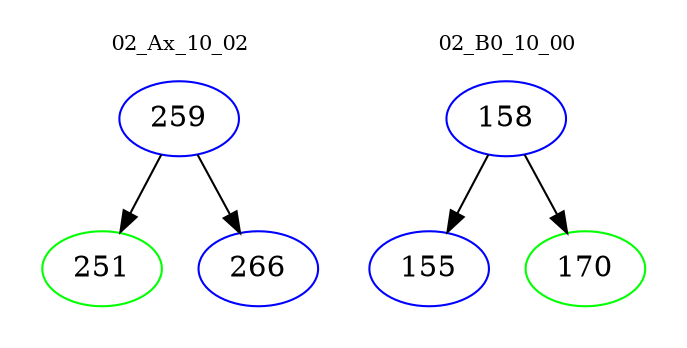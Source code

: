 digraph{
subgraph cluster_0 {
color = white
label = "02_Ax_10_02";
fontsize=10;
T0_259 [label="259", color="blue"]
T0_259 -> T0_251 [color="black"]
T0_251 [label="251", color="green"]
T0_259 -> T0_266 [color="black"]
T0_266 [label="266", color="blue"]
}
subgraph cluster_1 {
color = white
label = "02_B0_10_00";
fontsize=10;
T1_158 [label="158", color="blue"]
T1_158 -> T1_155 [color="black"]
T1_155 [label="155", color="blue"]
T1_158 -> T1_170 [color="black"]
T1_170 [label="170", color="green"]
}
}
